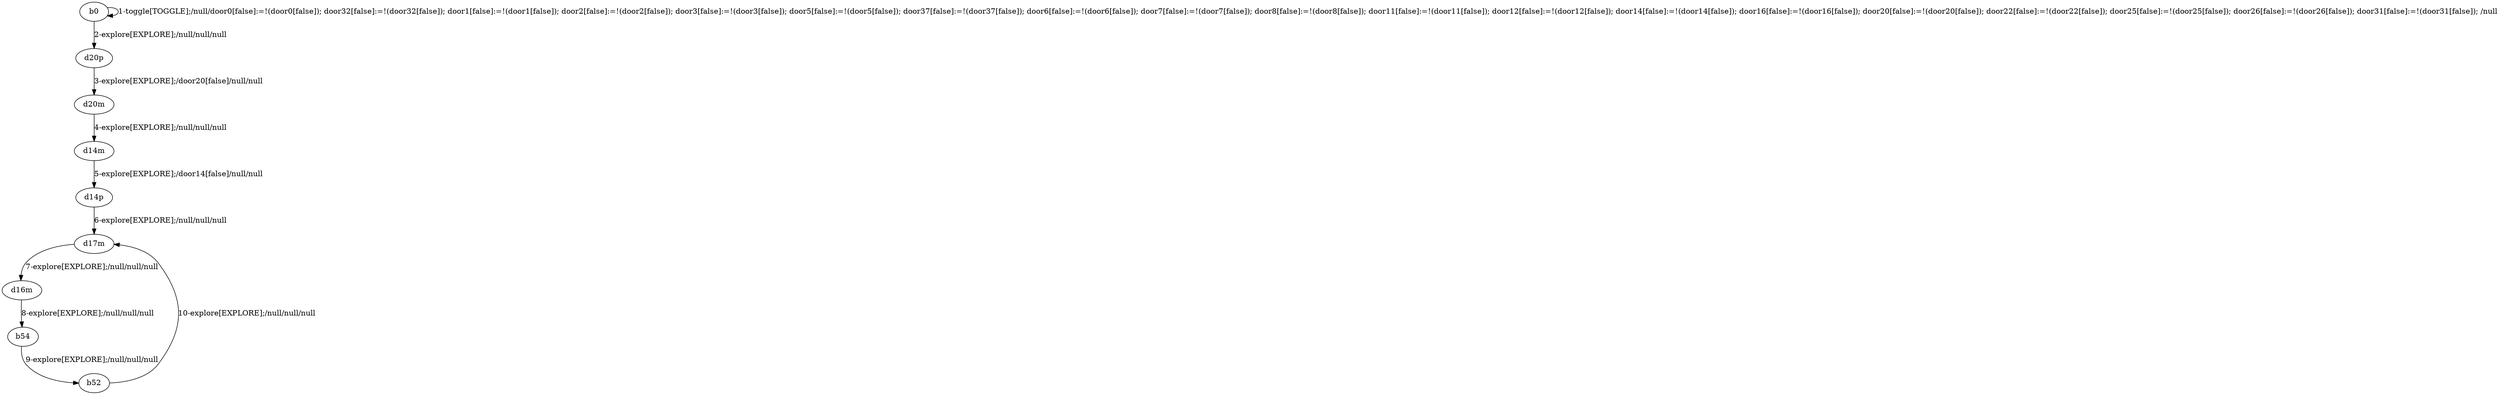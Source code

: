 # Total number of goals covered by this test: 2
# d16m --> b54
# b54 --> b52

digraph g {
"b0" -> "b0" [label = "1-toggle[TOGGLE];/null/door0[false]:=!(door0[false]); door32[false]:=!(door32[false]); door1[false]:=!(door1[false]); door2[false]:=!(door2[false]); door3[false]:=!(door3[false]); door5[false]:=!(door5[false]); door37[false]:=!(door37[false]); door6[false]:=!(door6[false]); door7[false]:=!(door7[false]); door8[false]:=!(door8[false]); door11[false]:=!(door11[false]); door12[false]:=!(door12[false]); door14[false]:=!(door14[false]); door16[false]:=!(door16[false]); door20[false]:=!(door20[false]); door22[false]:=!(door22[false]); door25[false]:=!(door25[false]); door26[false]:=!(door26[false]); door31[false]:=!(door31[false]); /null"];
"b0" -> "d20p" [label = "2-explore[EXPLORE];/null/null/null"];
"d20p" -> "d20m" [label = "3-explore[EXPLORE];/door20[false]/null/null"];
"d20m" -> "d14m" [label = "4-explore[EXPLORE];/null/null/null"];
"d14m" -> "d14p" [label = "5-explore[EXPLORE];/door14[false]/null/null"];
"d14p" -> "d17m" [label = "6-explore[EXPLORE];/null/null/null"];
"d17m" -> "d16m" [label = "7-explore[EXPLORE];/null/null/null"];
"d16m" -> "b54" [label = "8-explore[EXPLORE];/null/null/null"];
"b54" -> "b52" [label = "9-explore[EXPLORE];/null/null/null"];
"b52" -> "d17m" [label = "10-explore[EXPLORE];/null/null/null"];
}